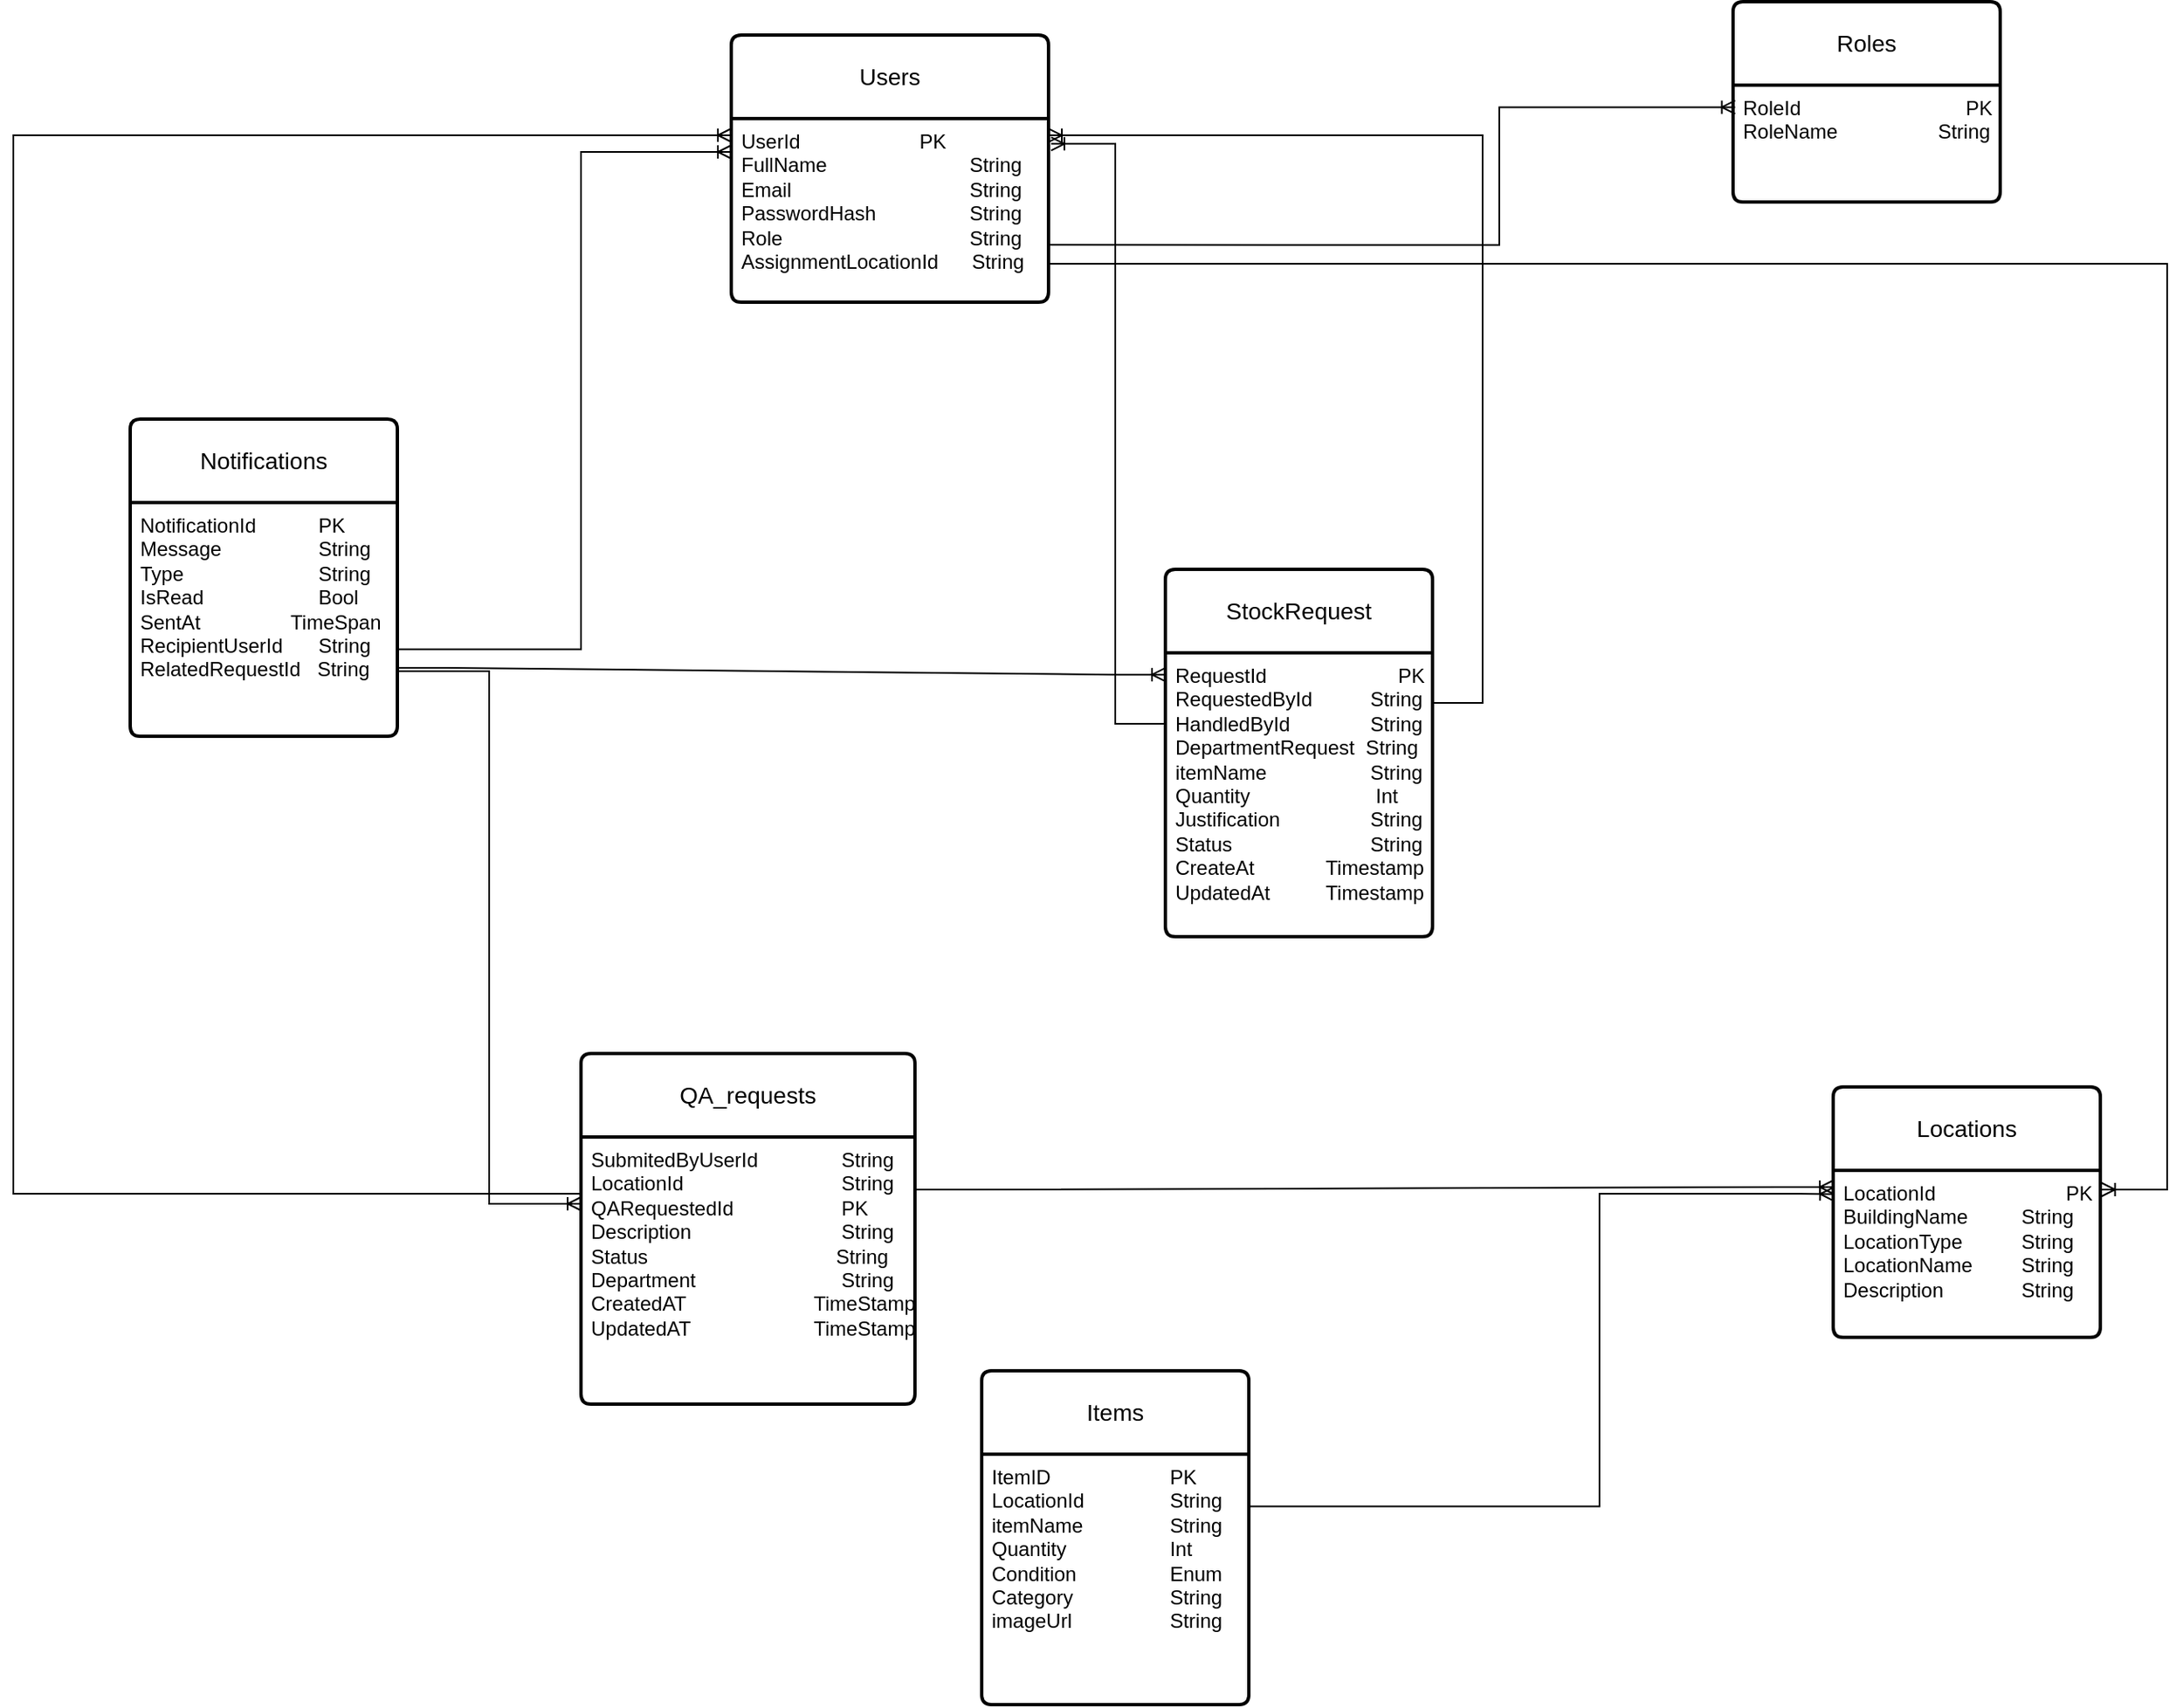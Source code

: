 <mxfile version="27.1.1">
  <diagram name="Page-1" id="oX66yyV2muiVEcddR9T0">
    <mxGraphModel dx="1678" dy="924" grid="1" gridSize="10" guides="1" tooltips="1" connect="1" arrows="1" fold="1" page="1" pageScale="1" pageWidth="850" pageHeight="1100" math="0" shadow="0">
      <root>
        <mxCell id="0" />
        <mxCell id="1" parent="0" />
        <mxCell id="lshB3avTdnD3_KG9R20y-19" value="Notifications" style="swimlane;childLayout=stackLayout;horizontal=1;startSize=50;horizontalStack=0;rounded=1;fontSize=14;fontStyle=0;strokeWidth=2;resizeParent=0;resizeLast=1;shadow=0;dashed=0;align=center;arcSize=4;whiteSpace=wrap;html=1;" vertex="1" parent="1">
          <mxGeometry x="450" y="350" width="160" height="190" as="geometry" />
        </mxCell>
        <mxCell id="lshB3avTdnD3_KG9R20y-20" value="NotificationId&lt;span style=&quot;white-space: pre;&quot;&gt;&#x9;&lt;/span&gt;&lt;span style=&quot;white-space: pre;&quot;&gt;&#x9;&lt;/span&gt;PK&lt;div&gt;Message&amp;nbsp;&lt;span style=&quot;white-space: pre;&quot;&gt;&#x9;&lt;span style=&quot;white-space: pre;&quot;&gt;&#x9;&lt;/span&gt;String&lt;/span&gt;&lt;/div&gt;&lt;div&gt;Type&amp;nbsp;&lt;span style=&quot;white-space: pre;&quot;&gt;&#x9;&lt;/span&gt;&lt;span style=&quot;white-space: pre;&quot;&gt;&#x9;&lt;/span&gt;&lt;span style=&quot;white-space: pre;&quot;&gt;&#x9;&lt;/span&gt;String&lt;/div&gt;&lt;div&gt;IsRead&amp;nbsp;&lt;span style=&quot;white-space: pre;&quot;&gt;&#x9;&lt;/span&gt;&lt;span style=&quot;white-space: pre;&quot;&gt;&#x9;&lt;/span&gt;&lt;span style=&quot;white-space: pre;&quot;&gt;&#x9;&lt;/span&gt;Bool&lt;/div&gt;&lt;div&gt;SentAt&lt;span style=&quot;white-space: pre;&quot;&gt;&#x9;&lt;/span&gt;&lt;span style=&quot;white-space: pre;&quot;&gt;&#x9;&lt;/span&gt;&amp;nbsp; &amp;nbsp;TimeSpan&lt;/div&gt;&lt;div&gt;RecipientUserId&lt;span style=&quot;white-space: pre;&quot;&gt;&#x9;&lt;/span&gt;String&lt;/div&gt;&lt;div&gt;RelatedRequestId&amp;nbsp; &amp;nbsp;String&lt;/div&gt;" style="align=left;strokeColor=none;fillColor=none;spacingLeft=4;spacingRight=4;fontSize=12;verticalAlign=top;resizable=0;rotatable=0;part=1;html=1;whiteSpace=wrap;" vertex="1" parent="lshB3avTdnD3_KG9R20y-19">
          <mxGeometry y="50" width="160" height="140" as="geometry" />
        </mxCell>
        <mxCell id="lshB3avTdnD3_KG9R20y-22" value="StockRequest" style="swimlane;childLayout=stackLayout;horizontal=1;startSize=50;horizontalStack=0;rounded=1;fontSize=14;fontStyle=0;strokeWidth=2;resizeParent=0;resizeLast=1;shadow=0;dashed=0;align=center;arcSize=4;whiteSpace=wrap;html=1;" vertex="1" parent="1">
          <mxGeometry x="1070" y="440" width="160" height="220" as="geometry" />
        </mxCell>
        <mxCell id="lshB3avTdnD3_KG9R20y-23" value="RequestId&lt;span style=&quot;white-space: pre;&quot;&gt;&#x9;&lt;/span&gt;&lt;span style=&quot;white-space: pre;&quot;&gt;&#x9;&lt;/span&gt;&lt;span style=&quot;white-space: pre;&quot;&gt;&#x9;&lt;/span&gt;PK&lt;div&gt;RequestedById&lt;span style=&quot;white-space: pre;&quot;&gt;&#x9;&lt;/span&gt;&amp;nbsp; &amp;nbsp;String&lt;/div&gt;&lt;div&gt;HandledById&lt;span style=&quot;white-space: pre;&quot;&gt;&#x9;&lt;/span&gt;&lt;span style=&quot;white-space: pre;&quot;&gt;&#x9;&lt;/span&gt;&amp;nbsp; &amp;nbsp;String&lt;/div&gt;&lt;div&gt;DepartmentRequest&amp;nbsp; String&lt;/div&gt;&lt;div&gt;itemName&amp;nbsp;&lt;span style=&quot;white-space: pre;&quot;&gt;&#x9;&lt;span style=&quot;white-space: pre;&quot;&gt;&#x9;&lt;/span&gt;   &lt;/span&gt;S&lt;span style=&quot;white-space: pre;&quot;&gt;tring&lt;/span&gt;&lt;/div&gt;&lt;div&gt;Quantity&amp;nbsp;&lt;span style=&quot;white-space: pre;&quot;&gt;&#x9;&lt;/span&gt;&lt;span style=&quot;white-space: pre;&quot;&gt;&#x9;&lt;/span&gt;&lt;span style=&quot;white-space: pre;&quot;&gt;&#x9;&lt;/span&gt;&amp;nbsp; &amp;nbsp; Int&lt;/div&gt;&lt;div&gt;Justification&amp;nbsp;&lt;span style=&quot;white-space: pre;&quot;&gt;&#x9;&lt;/span&gt;&lt;span style=&quot;white-space: pre;&quot;&gt;&#x9;&lt;/span&gt;&amp;nbsp; &amp;nbsp;String&lt;/div&gt;&lt;div&gt;Status&lt;span style=&quot;white-space: pre;&quot;&gt;&#x9;&lt;/span&gt;&lt;span style=&quot;white-space: pre;&quot;&gt;&#x9;&lt;/span&gt;&lt;span style=&quot;white-space: pre;&quot;&gt;&#x9;&lt;/span&gt;&amp;nbsp; &amp;nbsp;String&lt;/div&gt;&lt;div&gt;CreateAt&amp;nbsp;&lt;span style=&quot;white-space: pre;&quot;&gt;&#x9;&lt;/span&gt;&lt;span style=&quot;white-space: pre;&quot;&gt;&#x9;&lt;/span&gt;&amp;nbsp; &amp;nbsp;Timestamp&lt;/div&gt;&lt;div&gt;UpdatedAt&lt;span style=&quot;white-space: pre;&quot;&gt;&#x9;&lt;/span&gt;&amp;nbsp; &amp;nbsp;Timestamp&lt;/div&gt;" style="align=left;strokeColor=none;fillColor=none;spacingLeft=4;spacingRight=4;fontSize=12;verticalAlign=top;resizable=0;rotatable=0;part=1;html=1;whiteSpace=wrap;" vertex="1" parent="lshB3avTdnD3_KG9R20y-22">
          <mxGeometry y="50" width="160" height="170" as="geometry" />
        </mxCell>
        <mxCell id="lshB3avTdnD3_KG9R20y-24" value="Users" style="swimlane;childLayout=stackLayout;horizontal=1;startSize=50;horizontalStack=0;rounded=1;fontSize=14;fontStyle=0;strokeWidth=2;resizeParent=0;resizeLast=1;shadow=0;dashed=0;align=center;arcSize=4;whiteSpace=wrap;html=1;" vertex="1" parent="1">
          <mxGeometry x="810" y="120" width="190" height="160" as="geometry" />
        </mxCell>
        <mxCell id="lshB3avTdnD3_KG9R20y-47" value="UserId&lt;span style=&quot;white-space: pre;&quot;&gt;&#x9;&lt;/span&gt;&lt;span style=&quot;white-space: pre;&quot;&gt;&#x9;&lt;/span&gt;&lt;span style=&quot;white-space: pre;&quot;&gt;&#x9;&lt;/span&gt;PK&lt;div&gt;FullName&lt;span style=&quot;white-space: pre;&quot;&gt;&#x9;&lt;/span&gt;&lt;span style=&quot;white-space: pre;&quot;&gt;&#x9;&lt;/span&gt;&lt;span style=&quot;white-space: pre;&quot;&gt;&#x9;&lt;span style=&quot;white-space: pre;&quot;&gt;&#x9;&lt;/span&gt; &lt;/span&gt;String&lt;/div&gt;&lt;div&gt;Email&lt;span style=&quot;white-space: pre;&quot;&gt;&#x9;&lt;/span&gt;&lt;span style=&quot;white-space: pre;&quot;&gt;&#x9;&lt;/span&gt;&lt;span style=&quot;white-space: pre;&quot;&gt;&#x9;&lt;span style=&quot;white-space: pre;&quot;&gt;&#x9;&lt;/span&gt; &lt;/span&gt;String&lt;/div&gt;&lt;div&gt;PasswordHash&amp;nbsp;&lt;span style=&quot;white-space: pre;&quot;&gt;&#x9;&lt;span style=&quot;white-space: pre;&quot;&gt;&#x9;&lt;/span&gt; &lt;/span&gt;String&lt;/div&gt;&lt;div&gt;Role&lt;span style=&quot;white-space: pre;&quot;&gt;&#x9;&lt;/span&gt;&lt;span style=&quot;white-space: pre;&quot;&gt;&#x9;&lt;/span&gt;&lt;span style=&quot;white-space: pre;&quot;&gt;&#x9;&lt;/span&gt;&lt;span style=&quot;white-space: pre;&quot;&gt;&#x9;&lt;span style=&quot;white-space: pre;&quot;&gt;&#x9;&lt;/span&gt; &lt;/span&gt;String&lt;/div&gt;&lt;div&gt;AssignmentLocationId&amp;nbsp; &amp;nbsp; &amp;nbsp; String&lt;/div&gt;" style="align=left;strokeColor=none;fillColor=none;spacingLeft=4;spacingRight=4;fontSize=12;verticalAlign=top;resizable=0;rotatable=0;part=1;html=1;whiteSpace=wrap;" vertex="1" parent="lshB3avTdnD3_KG9R20y-24">
          <mxGeometry y="50" width="190" height="110" as="geometry" />
        </mxCell>
        <mxCell id="lshB3avTdnD3_KG9R20y-26" value="Roles" style="swimlane;childLayout=stackLayout;horizontal=1;startSize=50;horizontalStack=0;rounded=1;fontSize=14;fontStyle=0;strokeWidth=2;resizeParent=0;resizeLast=1;shadow=0;dashed=0;align=center;arcSize=4;whiteSpace=wrap;html=1;" vertex="1" parent="1">
          <mxGeometry x="1410" y="100" width="160" height="120" as="geometry" />
        </mxCell>
        <mxCell id="lshB3avTdnD3_KG9R20y-27" value="RoleId&lt;span style=&quot;white-space: pre;&quot;&gt;&#x9;&lt;/span&gt;&lt;span style=&quot;white-space: pre;&quot;&gt;&#x9;&lt;/span&gt;&lt;span style=&quot;white-space: pre;&quot;&gt;&#x9;&lt;/span&gt;&lt;span style=&quot;white-space: pre;&quot;&gt;&#x9;&lt;/span&gt;PK&lt;div&gt;RoleName&lt;span style=&quot;white-space: pre;&quot;&gt;&#x9;&lt;/span&gt;&lt;span style=&quot;white-space: pre;&quot;&gt;&#x9;&lt;/span&gt;&amp;nbsp; &amp;nbsp;String&lt;/div&gt;" style="align=left;strokeColor=none;fillColor=none;spacingLeft=4;spacingRight=4;fontSize=12;verticalAlign=top;resizable=0;rotatable=0;part=1;html=1;whiteSpace=wrap;" vertex="1" parent="lshB3avTdnD3_KG9R20y-26">
          <mxGeometry y="50" width="160" height="70" as="geometry" />
        </mxCell>
        <mxCell id="lshB3avTdnD3_KG9R20y-28" value="Locations" style="swimlane;childLayout=stackLayout;horizontal=1;startSize=50;horizontalStack=0;rounded=1;fontSize=14;fontStyle=0;strokeWidth=2;resizeParent=0;resizeLast=1;shadow=0;dashed=0;align=center;arcSize=4;whiteSpace=wrap;html=1;" vertex="1" parent="1">
          <mxGeometry x="1470" y="750" width="160" height="150" as="geometry" />
        </mxCell>
        <mxCell id="lshB3avTdnD3_KG9R20y-29" value="LocationId&lt;span style=&quot;white-space: pre;&quot;&gt;&#x9;&lt;/span&gt;&lt;span style=&quot;white-space: pre;&quot;&gt;&#x9;&lt;/span&gt;&lt;span style=&quot;white-space: pre;&quot;&gt;&#x9;&lt;/span&gt;PK&lt;div&gt;BuildingName&lt;span style=&quot;white-space: pre;&quot;&gt;&#x9;&lt;/span&gt;&lt;span style=&quot;white-space: pre;&quot;&gt;&#x9;&lt;/span&gt;String&lt;/div&gt;&lt;div&gt;LocationType&lt;span style=&quot;white-space: pre;&quot;&gt;&#x9;&lt;/span&gt;&lt;span style=&quot;white-space: pre;&quot;&gt;&#x9;&lt;/span&gt;String&lt;/div&gt;&lt;div&gt;LocationName&lt;span style=&quot;white-space: pre;&quot;&gt;&#x9;&lt;/span&gt;&lt;span style=&quot;white-space: pre;&quot;&gt;&#x9;&lt;/span&gt;String&lt;/div&gt;&lt;div&gt;Description&lt;span style=&quot;white-space: pre;&quot;&gt;&#x9;&lt;/span&gt;&lt;span style=&quot;white-space: pre;&quot;&gt;&#x9;&lt;/span&gt;String&lt;/div&gt;" style="align=left;strokeColor=none;fillColor=none;spacingLeft=4;spacingRight=4;fontSize=12;verticalAlign=top;resizable=0;rotatable=0;part=1;html=1;whiteSpace=wrap;" vertex="1" parent="lshB3avTdnD3_KG9R20y-28">
          <mxGeometry y="50" width="160" height="100" as="geometry" />
        </mxCell>
        <mxCell id="lshB3avTdnD3_KG9R20y-30" value="Items" style="swimlane;childLayout=stackLayout;horizontal=1;startSize=50;horizontalStack=0;rounded=1;fontSize=14;fontStyle=0;strokeWidth=2;resizeParent=0;resizeLast=1;shadow=0;dashed=0;align=center;arcSize=4;whiteSpace=wrap;html=1;" vertex="1" parent="1">
          <mxGeometry x="960" y="920" width="160" height="200" as="geometry" />
        </mxCell>
        <mxCell id="lshB3avTdnD3_KG9R20y-31" value="ItemID&amp;nbsp;&lt;span style=&quot;white-space: pre;&quot;&gt;&#x9;&lt;/span&gt;&lt;span style=&quot;white-space: pre;&quot;&gt;&#x9;&lt;/span&gt;&lt;span style=&quot;white-space: pre;&quot;&gt;&#x9;&lt;/span&gt;PK&lt;div&gt;LocationId&lt;span style=&quot;white-space: pre;&quot;&gt;&#x9;&lt;/span&gt;&lt;span style=&quot;white-space: pre;&quot;&gt;&#x9;&lt;/span&gt;String&lt;/div&gt;&lt;div&gt;itemName&lt;span style=&quot;white-space: pre;&quot;&gt;&#x9;&lt;/span&gt;&lt;span style=&quot;white-space: pre;&quot;&gt;&#x9;&lt;/span&gt;String&lt;/div&gt;&lt;div&gt;Quantity&lt;span style=&quot;white-space: pre;&quot;&gt;&#x9;&lt;/span&gt;&lt;span style=&quot;white-space: pre;&quot;&gt;&#x9;&lt;/span&gt;&lt;span style=&quot;white-space: pre;&quot;&gt;&#x9;&lt;/span&gt;Int&lt;/div&gt;&lt;div&gt;Condition&amp;nbsp;&lt;span style=&quot;white-space: pre;&quot;&gt;&#x9;&lt;/span&gt;&lt;span style=&quot;white-space: pre;&quot;&gt;&#x9;&lt;/span&gt;Enum&lt;/div&gt;&lt;div&gt;Category&amp;nbsp;&lt;span style=&quot;white-space: pre;&quot;&gt;&#x9;&lt;/span&gt;&lt;span style=&quot;white-space: pre;&quot;&gt;&#x9;&lt;/span&gt;String&lt;/div&gt;&lt;div&gt;imageUrl&lt;span style=&quot;white-space: pre;&quot;&gt;&#x9;&lt;/span&gt;&lt;span style=&quot;white-space: pre;&quot;&gt;&#x9;&lt;/span&gt;&lt;span style=&quot;white-space: pre;&quot;&gt;&#x9;&lt;/span&gt;String&lt;/div&gt;" style="align=left;strokeColor=none;fillColor=none;spacingLeft=4;spacingRight=4;fontSize=12;verticalAlign=top;resizable=0;rotatable=0;part=1;html=1;whiteSpace=wrap;" vertex="1" parent="lshB3avTdnD3_KG9R20y-30">
          <mxGeometry y="50" width="160" height="150" as="geometry" />
        </mxCell>
        <mxCell id="lshB3avTdnD3_KG9R20y-32" value="QA_requests" style="swimlane;childLayout=stackLayout;horizontal=1;startSize=50;horizontalStack=0;rounded=1;fontSize=14;fontStyle=0;strokeWidth=2;resizeParent=0;resizeLast=1;shadow=0;dashed=0;align=center;arcSize=4;whiteSpace=wrap;html=1;" vertex="1" parent="1">
          <mxGeometry x="720" y="730" width="200" height="210" as="geometry" />
        </mxCell>
        <mxCell id="lshB3avTdnD3_KG9R20y-33" value="SubmitedByUserId&amp;nbsp;&lt;span style=&quot;white-space: pre;&quot;&gt;&#x9;&lt;/span&gt;&amp;nbsp; &amp;nbsp; &lt;span style=&quot;white-space: pre;&quot;&gt;&#x9;&lt;/span&gt;&amp;nbsp; &amp;nbsp; &amp;nbsp;String&lt;div&gt;LocationId&lt;span style=&quot;white-space: pre;&quot;&gt;&#x9;&lt;/span&gt;&lt;span style=&quot;white-space: pre;&quot;&gt;&#x9;&lt;/span&gt;&lt;span style=&quot;white-space: pre;&quot;&gt;&#x9;&lt;/span&gt;&amp;nbsp; &amp;nbsp; &amp;nbsp;String&lt;/div&gt;&lt;div&gt;QARequestedId&lt;span style=&quot;white-space: pre;&quot;&gt;&#x9;&lt;/span&gt;&lt;span style=&quot;white-space: pre;&quot;&gt;&#x9;&lt;/span&gt;&amp;nbsp; &amp;nbsp; &amp;nbsp;PK&lt;/div&gt;&lt;div&gt;Description&amp;nbsp;&lt;span style=&quot;white-space: pre;&quot;&gt;&#x9;&lt;/span&gt;&lt;span style=&quot;white-space: pre;&quot;&gt;&#x9;&lt;/span&gt;&lt;span style=&quot;white-space: pre;&quot;&gt;&#x9;&lt;/span&gt;&amp;nbsp; &amp;nbsp; &amp;nbsp;String&lt;/div&gt;&lt;div&gt;Status&lt;span style=&quot;white-space: pre;&quot;&gt;&#x9;&lt;/span&gt;&lt;span style=&quot;white-space: pre;&quot;&gt;&#x9;&lt;/span&gt;&lt;span style=&quot;white-space: pre;&quot;&gt;&#x9;&lt;/span&gt;&lt;span style=&quot;white-space: pre;&quot;&gt;&#x9;&lt;/span&gt;&amp;nbsp; &amp;nbsp; String&lt;/div&gt;&lt;div&gt;Department&amp;nbsp;&lt;span style=&quot;white-space: pre;&quot;&gt;&#x9;&lt;/span&gt;&lt;span style=&quot;white-space: pre;&quot;&gt;&#x9;&lt;/span&gt;&lt;span style=&quot;white-space: pre;&quot;&gt;&#x9;&lt;/span&gt;&amp;nbsp; &amp;nbsp; &amp;nbsp;String&lt;/div&gt;&lt;div&gt;CreatedAT&lt;span style=&quot;white-space: pre;&quot;&gt;&#x9;&lt;/span&gt;&lt;span style=&quot;white-space: pre;&quot;&gt;&#x9;&lt;span style=&quot;white-space: pre;&quot;&gt;&#x9;&lt;/span&gt;&lt;/span&gt;TimeStamp&lt;/div&gt;&lt;div&gt;UpdatedAT&lt;span style=&quot;white-space: pre;&quot;&gt;&#x9;&lt;/span&gt;&lt;span style=&quot;white-space: pre;&quot;&gt;&#x9;&lt;/span&gt;&lt;span style=&quot;white-space: pre;&quot;&gt;&#x9;&lt;/span&gt;TimeStamp&lt;/div&gt;" style="align=left;strokeColor=none;fillColor=none;spacingLeft=4;spacingRight=4;fontSize=12;verticalAlign=top;resizable=0;rotatable=0;part=1;html=1;whiteSpace=wrap;" vertex="1" parent="lshB3avTdnD3_KG9R20y-32">
          <mxGeometry y="50" width="200" height="160" as="geometry" />
        </mxCell>
        <mxCell id="lshB3avTdnD3_KG9R20y-46" value="" style="edgeStyle=orthogonalEdgeStyle;fontSize=12;html=1;endArrow=ERoneToMany;rounded=0;exitX=0.995;exitY=0.628;exitDx=0;exitDy=0;exitPerimeter=0;" edge="1" parent="1" source="lshB3avTdnD3_KG9R20y-20">
          <mxGeometry width="100" height="100" relative="1" as="geometry">
            <mxPoint x="620" y="490" as="sourcePoint" />
            <mxPoint x="810" y="190" as="targetPoint" />
            <Array as="points">
              <mxPoint x="720" y="488" />
              <mxPoint x="720" y="190" />
            </Array>
          </mxGeometry>
        </mxCell>
        <mxCell id="lshB3avTdnD3_KG9R20y-48" value="" style="edgeStyle=entityRelationEdgeStyle;fontSize=12;html=1;endArrow=ERoneToMany;rounded=0;exitX=0.995;exitY=0.707;exitDx=0;exitDy=0;exitPerimeter=0;entryX=0;entryY=0.077;entryDx=0;entryDy=0;entryPerimeter=0;" edge="1" parent="1" source="lshB3avTdnD3_KG9R20y-20" target="lshB3avTdnD3_KG9R20y-23">
          <mxGeometry width="100" height="100" relative="1" as="geometry">
            <mxPoint x="610" y="487" as="sourcePoint" />
            <mxPoint x="840" y="413" as="targetPoint" />
          </mxGeometry>
        </mxCell>
        <mxCell id="lshB3avTdnD3_KG9R20y-49" value="" style="edgeStyle=orthogonalEdgeStyle;fontSize=12;html=1;endArrow=ERoneToMany;rounded=0;entryX=0;entryY=0.25;entryDx=0;entryDy=0;" edge="1" parent="1" target="lshB3avTdnD3_KG9R20y-33">
          <mxGeometry width="100" height="100" relative="1" as="geometry">
            <mxPoint x="610" y="500" as="sourcePoint" />
            <mxPoint x="710" y="800" as="targetPoint" />
            <Array as="points">
              <mxPoint x="610" y="501" />
              <mxPoint x="665" y="501" />
              <mxPoint x="665" y="820" />
            </Array>
          </mxGeometry>
        </mxCell>
        <mxCell id="lshB3avTdnD3_KG9R20y-50" value="" style="edgeStyle=entityRelationEdgeStyle;fontSize=12;html=1;endArrow=ERoneToMany;rounded=0;entryX=1;entryY=0.091;entryDx=0;entryDy=0;entryPerimeter=0;" edge="1" parent="1" target="lshB3avTdnD3_KG9R20y-47">
          <mxGeometry width="100" height="100" relative="1" as="geometry">
            <mxPoint x="1230" y="520" as="sourcePoint" />
            <mxPoint x="1050" y="180" as="targetPoint" />
          </mxGeometry>
        </mxCell>
        <mxCell id="lshB3avTdnD3_KG9R20y-52" value="" style="edgeStyle=elbowEdgeStyle;fontSize=12;html=1;endArrow=ERoneToMany;rounded=0;entryX=1.008;entryY=0.138;entryDx=0;entryDy=0;entryPerimeter=0;exitX=0;exitY=0.25;exitDx=0;exitDy=0;" edge="1" parent="1" source="lshB3avTdnD3_KG9R20y-23" target="lshB3avTdnD3_KG9R20y-47">
          <mxGeometry width="100" height="100" relative="1" as="geometry">
            <mxPoint x="1010" y="430" as="sourcePoint" />
            <mxPoint x="1090" y="200" as="targetPoint" />
            <Array as="points">
              <mxPoint x="1040" y="360" />
            </Array>
          </mxGeometry>
        </mxCell>
        <mxCell id="lshB3avTdnD3_KG9R20y-56" value="" style="edgeStyle=orthogonalEdgeStyle;fontSize=12;html=1;endArrow=ERoneToMany;rounded=0;exitX=-0.002;exitY=0.092;exitDx=0;exitDy=0;exitPerimeter=0;" edge="1" parent="1" source="lshB3avTdnD3_KG9R20y-33">
          <mxGeometry width="100" height="100" relative="1" as="geometry">
            <mxPoint x="760" y="740" as="sourcePoint" />
            <mxPoint x="810" y="180" as="targetPoint" />
            <Array as="points">
              <mxPoint x="720" y="812" />
              <mxPoint x="720" y="812" />
              <mxPoint x="720" y="814" />
              <mxPoint x="380" y="814" />
              <mxPoint x="380" y="180" />
            </Array>
          </mxGeometry>
        </mxCell>
        <mxCell id="lshB3avTdnD3_KG9R20y-57" value="" style="edgeStyle=entityRelationEdgeStyle;fontSize=12;html=1;endArrow=ERoneToMany;rounded=0;exitX=0.997;exitY=0.197;exitDx=0;exitDy=0;exitPerimeter=0;entryX=0;entryY=0.1;entryDx=0;entryDy=0;entryPerimeter=0;" edge="1" parent="1" source="lshB3avTdnD3_KG9R20y-33" target="lshB3avTdnD3_KG9R20y-29">
          <mxGeometry width="100" height="100" relative="1" as="geometry">
            <mxPoint x="920" y="790" as="sourcePoint" />
            <mxPoint x="1440" y="810" as="targetPoint" />
            <Array as="points">
              <mxPoint x="1190" y="810" />
            </Array>
          </mxGeometry>
        </mxCell>
        <mxCell id="lshB3avTdnD3_KG9R20y-59" value="" style="edgeStyle=orthogonalEdgeStyle;fontSize=12;html=1;endArrow=ERoneToMany;rounded=0;exitX=0.997;exitY=0.208;exitDx=0;exitDy=0;exitPerimeter=0;entryX=0.001;entryY=0.142;entryDx=0;entryDy=0;entryPerimeter=0;" edge="1" parent="1" source="lshB3avTdnD3_KG9R20y-31" target="lshB3avTdnD3_KG9R20y-29">
          <mxGeometry width="100" height="100" relative="1" as="geometry">
            <mxPoint x="1040" y="900" as="sourcePoint" />
            <mxPoint x="1430" y="850" as="targetPoint" />
            <Array as="points">
              <mxPoint x="1330" y="1001" />
              <mxPoint x="1330" y="814" />
              <mxPoint x="1450" y="814" />
            </Array>
          </mxGeometry>
        </mxCell>
        <mxCell id="lshB3avTdnD3_KG9R20y-63" value="" style="edgeStyle=elbowEdgeStyle;fontSize=12;html=1;endArrow=ERoneToMany;rounded=0;entryX=1.005;entryY=0.115;entryDx=0;entryDy=0;entryPerimeter=0;" edge="1" parent="1" target="lshB3avTdnD3_KG9R20y-29">
          <mxGeometry width="100" height="100" relative="1" as="geometry">
            <mxPoint x="1000" y="257" as="sourcePoint" />
            <mxPoint x="1660" y="800" as="targetPoint" />
            <Array as="points">
              <mxPoint x="1670" y="570" />
            </Array>
          </mxGeometry>
        </mxCell>
        <mxCell id="lshB3avTdnD3_KG9R20y-64" value="" style="edgeStyle=orthogonalEdgeStyle;fontSize=12;html=1;endArrow=ERoneToMany;rounded=0;elbow=vertical;entryX=0.008;entryY=0.189;entryDx=0;entryDy=0;entryPerimeter=0;exitX=1;exitY=0.688;exitDx=0;exitDy=0;exitPerimeter=0;" edge="1" parent="1" source="lshB3avTdnD3_KG9R20y-47" target="lshB3avTdnD3_KG9R20y-27">
          <mxGeometry width="100" height="100" relative="1" as="geometry">
            <mxPoint x="1002" y="246" as="sourcePoint" />
            <mxPoint x="1400.96" y="171.98" as="targetPoint" />
            <Array as="points">
              <mxPoint x="1270" y="246" />
              <mxPoint x="1270" y="163" />
            </Array>
          </mxGeometry>
        </mxCell>
      </root>
    </mxGraphModel>
  </diagram>
</mxfile>
